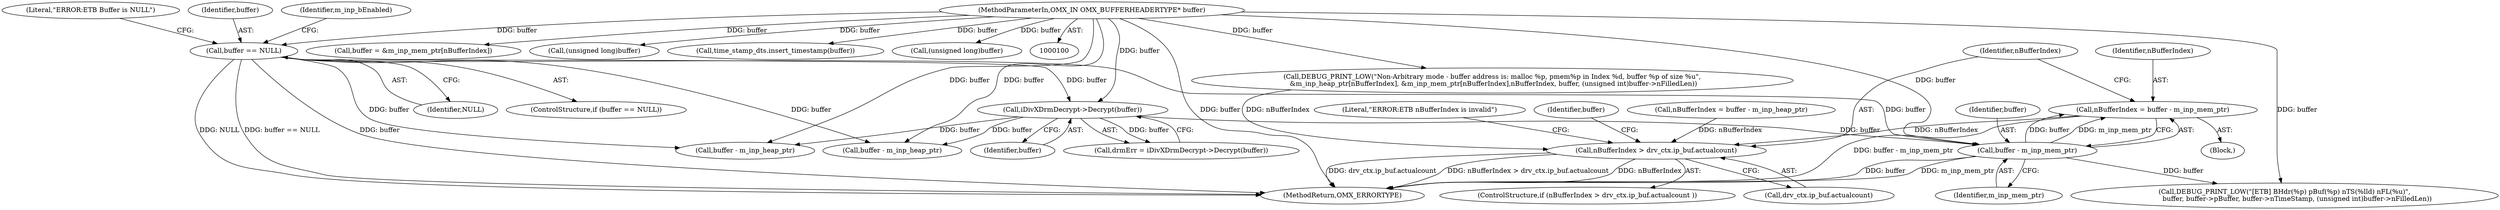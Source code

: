 digraph "0_Android_5b82f4f90c3d531313714df4b936f92fb0ff15cf@integer" {
"1000272" [label="(Call,nBufferIndex = buffer - m_inp_mem_ptr)"];
"1000274" [label="(Call,buffer - m_inp_mem_ptr)"];
"1000134" [label="(Call,buffer == NULL)"];
"1000102" [label="(MethodParameterIn,OMX_IN OMX_BUFFERHEADERTYPE* buffer)"];
"1000172" [label="(Call,iDivXDrmDecrypt->Decrypt(buffer))"];
"1000278" [label="(Call,nBufferIndex > drv_ctx.ip_buf.actualcount)"];
"1000278" [label="(Call,nBufferIndex > drv_ctx.ip_buf.actualcount)"];
"1000279" [label="(Identifier,nBufferIndex)"];
"1000139" [label="(Literal,\"ERROR:ETB Buffer is NULL\")"];
"1000197" [label="(Call,nBufferIndex = buffer - m_inp_heap_ptr)"];
"1000287" [label="(Literal,\"ERROR:ETB nBufferIndex is invalid\")"];
"1000247" [label="(Call,buffer = &m_inp_mem_ptr[nBufferIndex])"];
"1000334" [label="(Call,(unsigned long)buffer)"];
"1000273" [label="(Identifier,nBufferIndex)"];
"1000303" [label="(Call,DEBUG_PRINT_LOW(\"[ETB] BHdr(%p) pBuf(%p) nTS(%lld) nFL(%u)\",\n            buffer, buffer->pBuffer, buffer->nTimeStamp, (unsigned int)buffer->nFilledLen))"];
"1000277" [label="(ControlStructure,if (nBufferIndex > drv_ctx.ip_buf.actualcount ))"];
"1000271" [label="(Block,)"];
"1000136" [label="(Identifier,NULL)"];
"1000135" [label="(Identifier,buffer)"];
"1000211" [label="(Call,buffer - m_inp_heap_ptr)"];
"1000133" [label="(ControlStructure,if (buffer == NULL))"];
"1000293" [label="(Identifier,buffer)"];
"1000102" [label="(MethodParameterIn,OMX_IN OMX_BUFFERHEADERTYPE* buffer)"];
"1000275" [label="(Identifier,buffer)"];
"1000253" [label="(Call,DEBUG_PRINT_LOW(\"Non-Arbitrary mode - buffer address is: malloc %p, pmem%p in Index %d, buffer %p of size %u\",\n &m_inp_heap_ptr[nBufferIndex], &m_inp_mem_ptr[nBufferIndex],nBufferIndex, buffer, (unsigned int)buffer->nFilledLen))"];
"1000338" [label="(Call,time_stamp_dts.insert_timestamp(buffer))"];
"1000272" [label="(Call,nBufferIndex = buffer - m_inp_mem_ptr)"];
"1000274" [label="(Call,buffer - m_inp_mem_ptr)"];
"1000134" [label="(Call,buffer == NULL)"];
"1000170" [label="(Call,drmErr = iDivXDrmDecrypt->Decrypt(buffer))"];
"1000280" [label="(Call,drv_ctx.ip_buf.actualcount)"];
"1000276" [label="(Identifier,m_inp_mem_ptr)"];
"1000173" [label="(Identifier,buffer)"];
"1000172" [label="(Call,iDivXDrmDecrypt->Decrypt(buffer))"];
"1000199" [label="(Call,buffer - m_inp_heap_ptr)"];
"1000342" [label="(MethodReturn,OMX_ERRORTYPE)"];
"1000324" [label="(Call,(unsigned long)buffer)"];
"1000144" [label="(Identifier,m_inp_bEnabled)"];
"1000272" -> "1000271"  [label="AST: "];
"1000272" -> "1000274"  [label="CFG: "];
"1000273" -> "1000272"  [label="AST: "];
"1000274" -> "1000272"  [label="AST: "];
"1000279" -> "1000272"  [label="CFG: "];
"1000272" -> "1000342"  [label="DDG: buffer - m_inp_mem_ptr"];
"1000274" -> "1000272"  [label="DDG: buffer"];
"1000274" -> "1000272"  [label="DDG: m_inp_mem_ptr"];
"1000272" -> "1000278"  [label="DDG: nBufferIndex"];
"1000274" -> "1000276"  [label="CFG: "];
"1000275" -> "1000274"  [label="AST: "];
"1000276" -> "1000274"  [label="AST: "];
"1000274" -> "1000342"  [label="DDG: buffer"];
"1000274" -> "1000342"  [label="DDG: m_inp_mem_ptr"];
"1000134" -> "1000274"  [label="DDG: buffer"];
"1000172" -> "1000274"  [label="DDG: buffer"];
"1000102" -> "1000274"  [label="DDG: buffer"];
"1000274" -> "1000303"  [label="DDG: buffer"];
"1000134" -> "1000133"  [label="AST: "];
"1000134" -> "1000136"  [label="CFG: "];
"1000135" -> "1000134"  [label="AST: "];
"1000136" -> "1000134"  [label="AST: "];
"1000139" -> "1000134"  [label="CFG: "];
"1000144" -> "1000134"  [label="CFG: "];
"1000134" -> "1000342"  [label="DDG: buffer == NULL"];
"1000134" -> "1000342"  [label="DDG: buffer"];
"1000134" -> "1000342"  [label="DDG: NULL"];
"1000102" -> "1000134"  [label="DDG: buffer"];
"1000134" -> "1000172"  [label="DDG: buffer"];
"1000134" -> "1000199"  [label="DDG: buffer"];
"1000134" -> "1000211"  [label="DDG: buffer"];
"1000102" -> "1000100"  [label="AST: "];
"1000102" -> "1000342"  [label="DDG: buffer"];
"1000102" -> "1000172"  [label="DDG: buffer"];
"1000102" -> "1000199"  [label="DDG: buffer"];
"1000102" -> "1000211"  [label="DDG: buffer"];
"1000102" -> "1000247"  [label="DDG: buffer"];
"1000102" -> "1000253"  [label="DDG: buffer"];
"1000102" -> "1000303"  [label="DDG: buffer"];
"1000102" -> "1000324"  [label="DDG: buffer"];
"1000102" -> "1000334"  [label="DDG: buffer"];
"1000102" -> "1000338"  [label="DDG: buffer"];
"1000172" -> "1000170"  [label="AST: "];
"1000172" -> "1000173"  [label="CFG: "];
"1000173" -> "1000172"  [label="AST: "];
"1000170" -> "1000172"  [label="CFG: "];
"1000172" -> "1000170"  [label="DDG: buffer"];
"1000172" -> "1000199"  [label="DDG: buffer"];
"1000172" -> "1000211"  [label="DDG: buffer"];
"1000278" -> "1000277"  [label="AST: "];
"1000278" -> "1000280"  [label="CFG: "];
"1000279" -> "1000278"  [label="AST: "];
"1000280" -> "1000278"  [label="AST: "];
"1000287" -> "1000278"  [label="CFG: "];
"1000293" -> "1000278"  [label="CFG: "];
"1000278" -> "1000342"  [label="DDG: drv_ctx.ip_buf.actualcount"];
"1000278" -> "1000342"  [label="DDG: nBufferIndex > drv_ctx.ip_buf.actualcount"];
"1000278" -> "1000342"  [label="DDG: nBufferIndex"];
"1000253" -> "1000278"  [label="DDG: nBufferIndex"];
"1000197" -> "1000278"  [label="DDG: nBufferIndex"];
}
